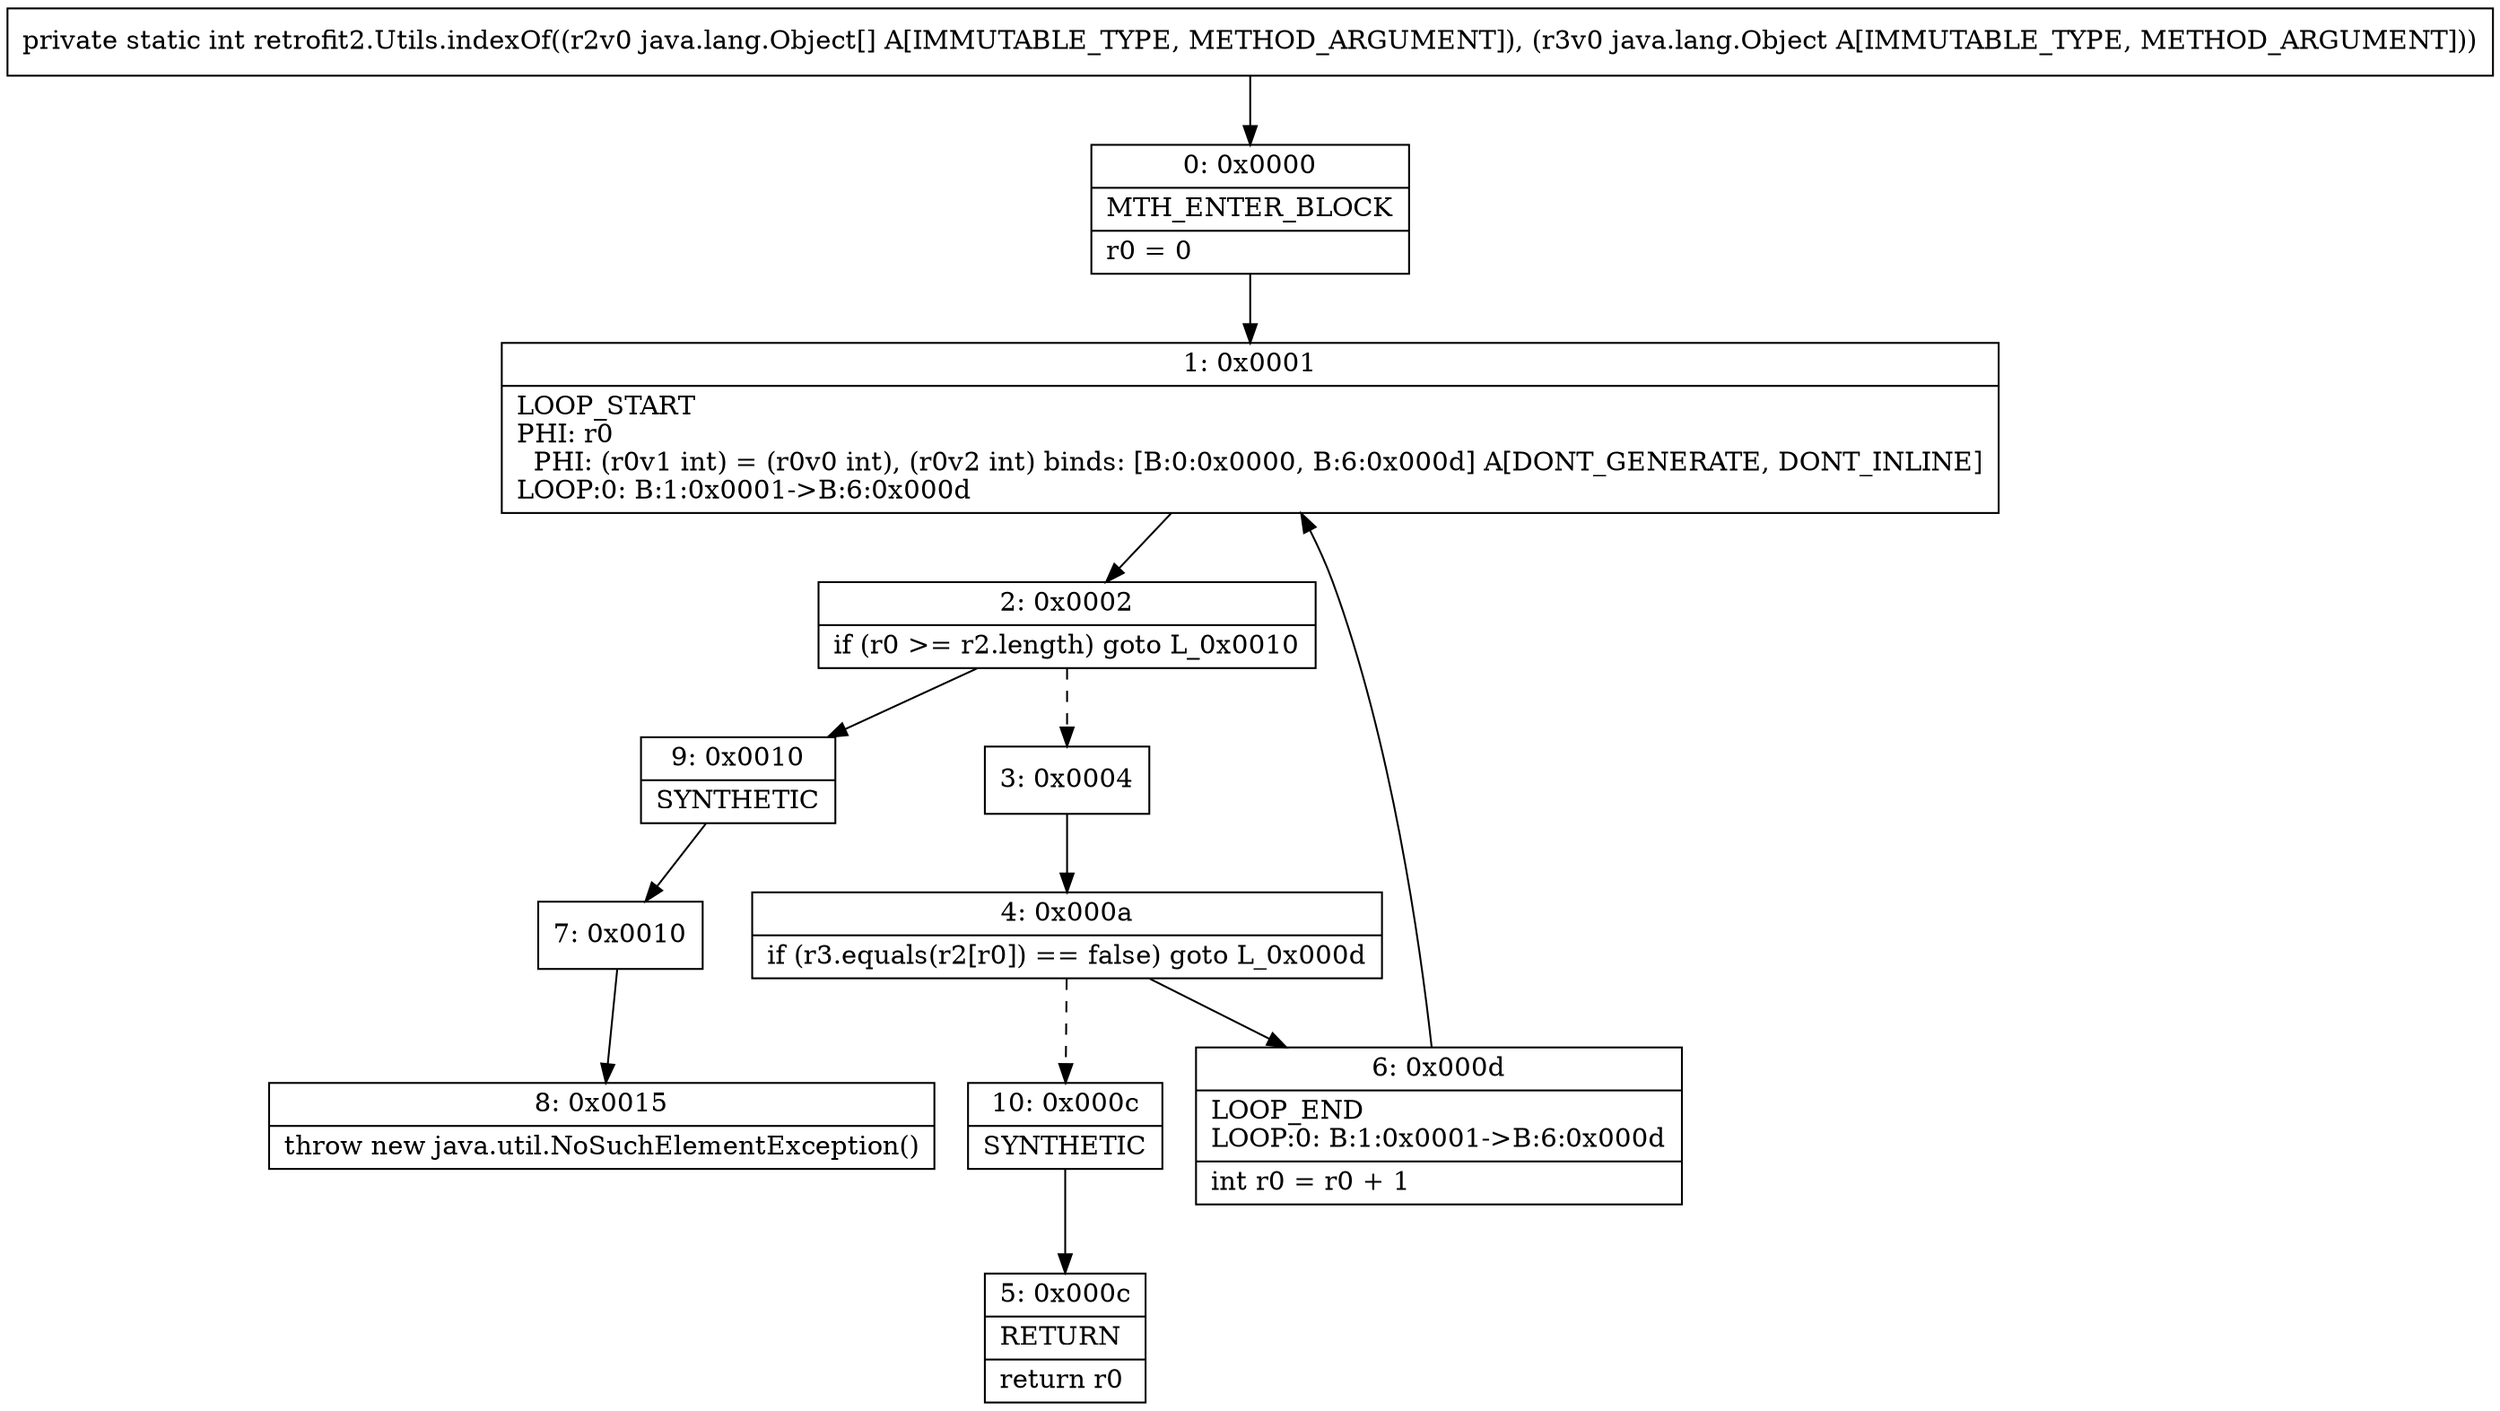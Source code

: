 digraph "CFG forretrofit2.Utils.indexOf([Ljava\/lang\/Object;Ljava\/lang\/Object;)I" {
Node_0 [shape=record,label="{0\:\ 0x0000|MTH_ENTER_BLOCK\l|r0 = 0\l}"];
Node_1 [shape=record,label="{1\:\ 0x0001|LOOP_START\lPHI: r0 \l  PHI: (r0v1 int) = (r0v0 int), (r0v2 int) binds: [B:0:0x0000, B:6:0x000d] A[DONT_GENERATE, DONT_INLINE]\lLOOP:0: B:1:0x0001\-\>B:6:0x000d\l}"];
Node_2 [shape=record,label="{2\:\ 0x0002|if (r0 \>= r2.length) goto L_0x0010\l}"];
Node_3 [shape=record,label="{3\:\ 0x0004}"];
Node_4 [shape=record,label="{4\:\ 0x000a|if (r3.equals(r2[r0]) == false) goto L_0x000d\l}"];
Node_5 [shape=record,label="{5\:\ 0x000c|RETURN\l|return r0\l}"];
Node_6 [shape=record,label="{6\:\ 0x000d|LOOP_END\lLOOP:0: B:1:0x0001\-\>B:6:0x000d\l|int r0 = r0 + 1\l}"];
Node_7 [shape=record,label="{7\:\ 0x0010}"];
Node_8 [shape=record,label="{8\:\ 0x0015|throw new java.util.NoSuchElementException()\l}"];
Node_9 [shape=record,label="{9\:\ 0x0010|SYNTHETIC\l}"];
Node_10 [shape=record,label="{10\:\ 0x000c|SYNTHETIC\l}"];
MethodNode[shape=record,label="{private static int retrofit2.Utils.indexOf((r2v0 java.lang.Object[] A[IMMUTABLE_TYPE, METHOD_ARGUMENT]), (r3v0 java.lang.Object A[IMMUTABLE_TYPE, METHOD_ARGUMENT])) }"];
MethodNode -> Node_0;
Node_0 -> Node_1;
Node_1 -> Node_2;
Node_2 -> Node_3[style=dashed];
Node_2 -> Node_9;
Node_3 -> Node_4;
Node_4 -> Node_6;
Node_4 -> Node_10[style=dashed];
Node_6 -> Node_1;
Node_7 -> Node_8;
Node_9 -> Node_7;
Node_10 -> Node_5;
}

